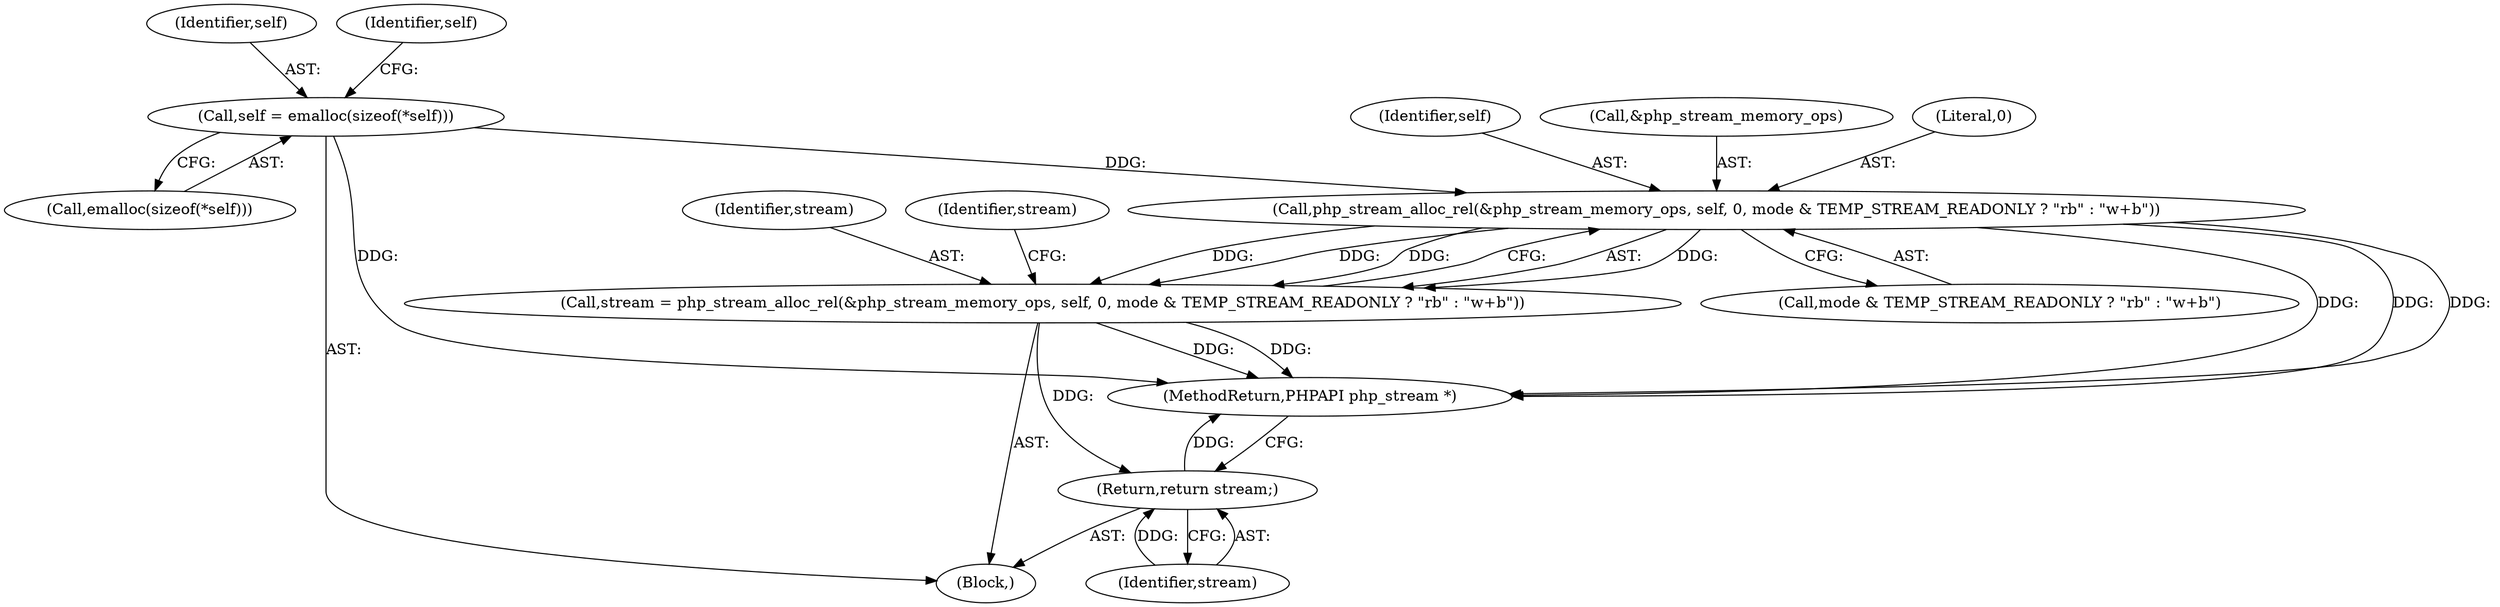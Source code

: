 digraph "0_php_6297a117d77fa3a0df2e21ca926a92c231819cd5@pointer" {
"1000138" [label="(Call,php_stream_alloc_rel(&php_stream_memory_ops, self, 0, mode & TEMP_STREAM_READONLY ? \"rb\" : \"w+b\"))"];
"1000105" [label="(Call,self = emalloc(sizeof(*self)))"];
"1000136" [label="(Call,stream = php_stream_alloc_rel(&php_stream_memory_ops, self, 0, mode & TEMP_STREAM_READONLY ? \"rb\" : \"w+b\"))"];
"1000154" [label="(Return,return stream;)"];
"1000143" [label="(Call,mode & TEMP_STREAM_READONLY ? \"rb\" : \"w+b\")"];
"1000102" [label="(Block,)"];
"1000139" [label="(Call,&php_stream_memory_ops)"];
"1000137" [label="(Identifier,stream)"];
"1000106" [label="(Identifier,self)"];
"1000156" [label="(MethodReturn,PHPAPI php_stream *)"];
"1000138" [label="(Call,php_stream_alloc_rel(&php_stream_memory_ops, self, 0, mode & TEMP_STREAM_READONLY ? \"rb\" : \"w+b\"))"];
"1000142" [label="(Literal,0)"];
"1000136" [label="(Call,stream = php_stream_alloc_rel(&php_stream_memory_ops, self, 0, mode & TEMP_STREAM_READONLY ? \"rb\" : \"w+b\"))"];
"1000105" [label="(Call,self = emalloc(sizeof(*self)))"];
"1000107" [label="(Call,emalloc(sizeof(*self)))"];
"1000113" [label="(Identifier,self)"];
"1000141" [label="(Identifier,self)"];
"1000151" [label="(Identifier,stream)"];
"1000155" [label="(Identifier,stream)"];
"1000154" [label="(Return,return stream;)"];
"1000138" -> "1000136"  [label="AST: "];
"1000138" -> "1000143"  [label="CFG: "];
"1000139" -> "1000138"  [label="AST: "];
"1000141" -> "1000138"  [label="AST: "];
"1000142" -> "1000138"  [label="AST: "];
"1000143" -> "1000138"  [label="AST: "];
"1000136" -> "1000138"  [label="CFG: "];
"1000138" -> "1000156"  [label="DDG: "];
"1000138" -> "1000156"  [label="DDG: "];
"1000138" -> "1000156"  [label="DDG: "];
"1000138" -> "1000136"  [label="DDG: "];
"1000138" -> "1000136"  [label="DDG: "];
"1000138" -> "1000136"  [label="DDG: "];
"1000138" -> "1000136"  [label="DDG: "];
"1000105" -> "1000138"  [label="DDG: "];
"1000105" -> "1000102"  [label="AST: "];
"1000105" -> "1000107"  [label="CFG: "];
"1000106" -> "1000105"  [label="AST: "];
"1000107" -> "1000105"  [label="AST: "];
"1000113" -> "1000105"  [label="CFG: "];
"1000105" -> "1000156"  [label="DDG: "];
"1000136" -> "1000102"  [label="AST: "];
"1000137" -> "1000136"  [label="AST: "];
"1000151" -> "1000136"  [label="CFG: "];
"1000136" -> "1000156"  [label="DDG: "];
"1000136" -> "1000156"  [label="DDG: "];
"1000136" -> "1000154"  [label="DDG: "];
"1000154" -> "1000102"  [label="AST: "];
"1000154" -> "1000155"  [label="CFG: "];
"1000155" -> "1000154"  [label="AST: "];
"1000156" -> "1000154"  [label="CFG: "];
"1000154" -> "1000156"  [label="DDG: "];
"1000155" -> "1000154"  [label="DDG: "];
}
